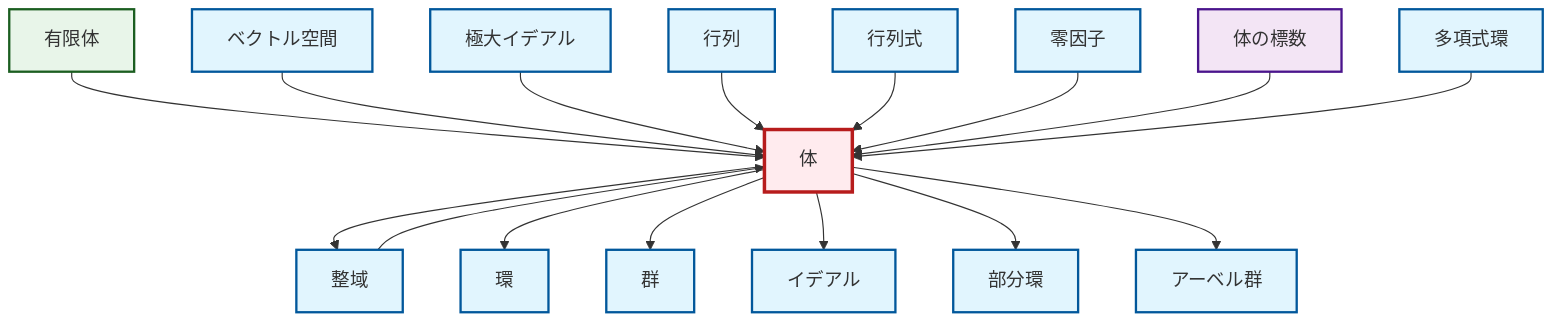 graph TD
    classDef definition fill:#e1f5fe,stroke:#01579b,stroke-width:2px
    classDef theorem fill:#f3e5f5,stroke:#4a148c,stroke-width:2px
    classDef axiom fill:#fff3e0,stroke:#e65100,stroke-width:2px
    classDef example fill:#e8f5e9,stroke:#1b5e20,stroke-width:2px
    classDef current fill:#ffebee,stroke:#b71c1c,stroke-width:3px
    thm-field-characteristic["体の標数"]:::theorem
    def-zero-divisor["零因子"]:::definition
    def-vector-space["ベクトル空間"]:::definition
    def-abelian-group["アーベル群"]:::definition
    def-matrix["行列"]:::definition
    def-ideal["イデアル"]:::definition
    def-field["体"]:::definition
    def-maximal-ideal["極大イデアル"]:::definition
    def-integral-domain["整域"]:::definition
    def-ring["環"]:::definition
    def-subring["部分環"]:::definition
    ex-finite-field["有限体"]:::example
    def-polynomial-ring["多項式環"]:::definition
    def-determinant["行列式"]:::definition
    def-group["群"]:::definition
    def-field --> def-integral-domain
    def-field --> def-ring
    def-field --> def-group
    def-field --> def-ideal
    ex-finite-field --> def-field
    def-integral-domain --> def-field
    def-vector-space --> def-field
    def-maximal-ideal --> def-field
    def-matrix --> def-field
    def-field --> def-subring
    def-determinant --> def-field
    def-zero-divisor --> def-field
    thm-field-characteristic --> def-field
    def-polynomial-ring --> def-field
    def-field --> def-abelian-group
    class def-field current